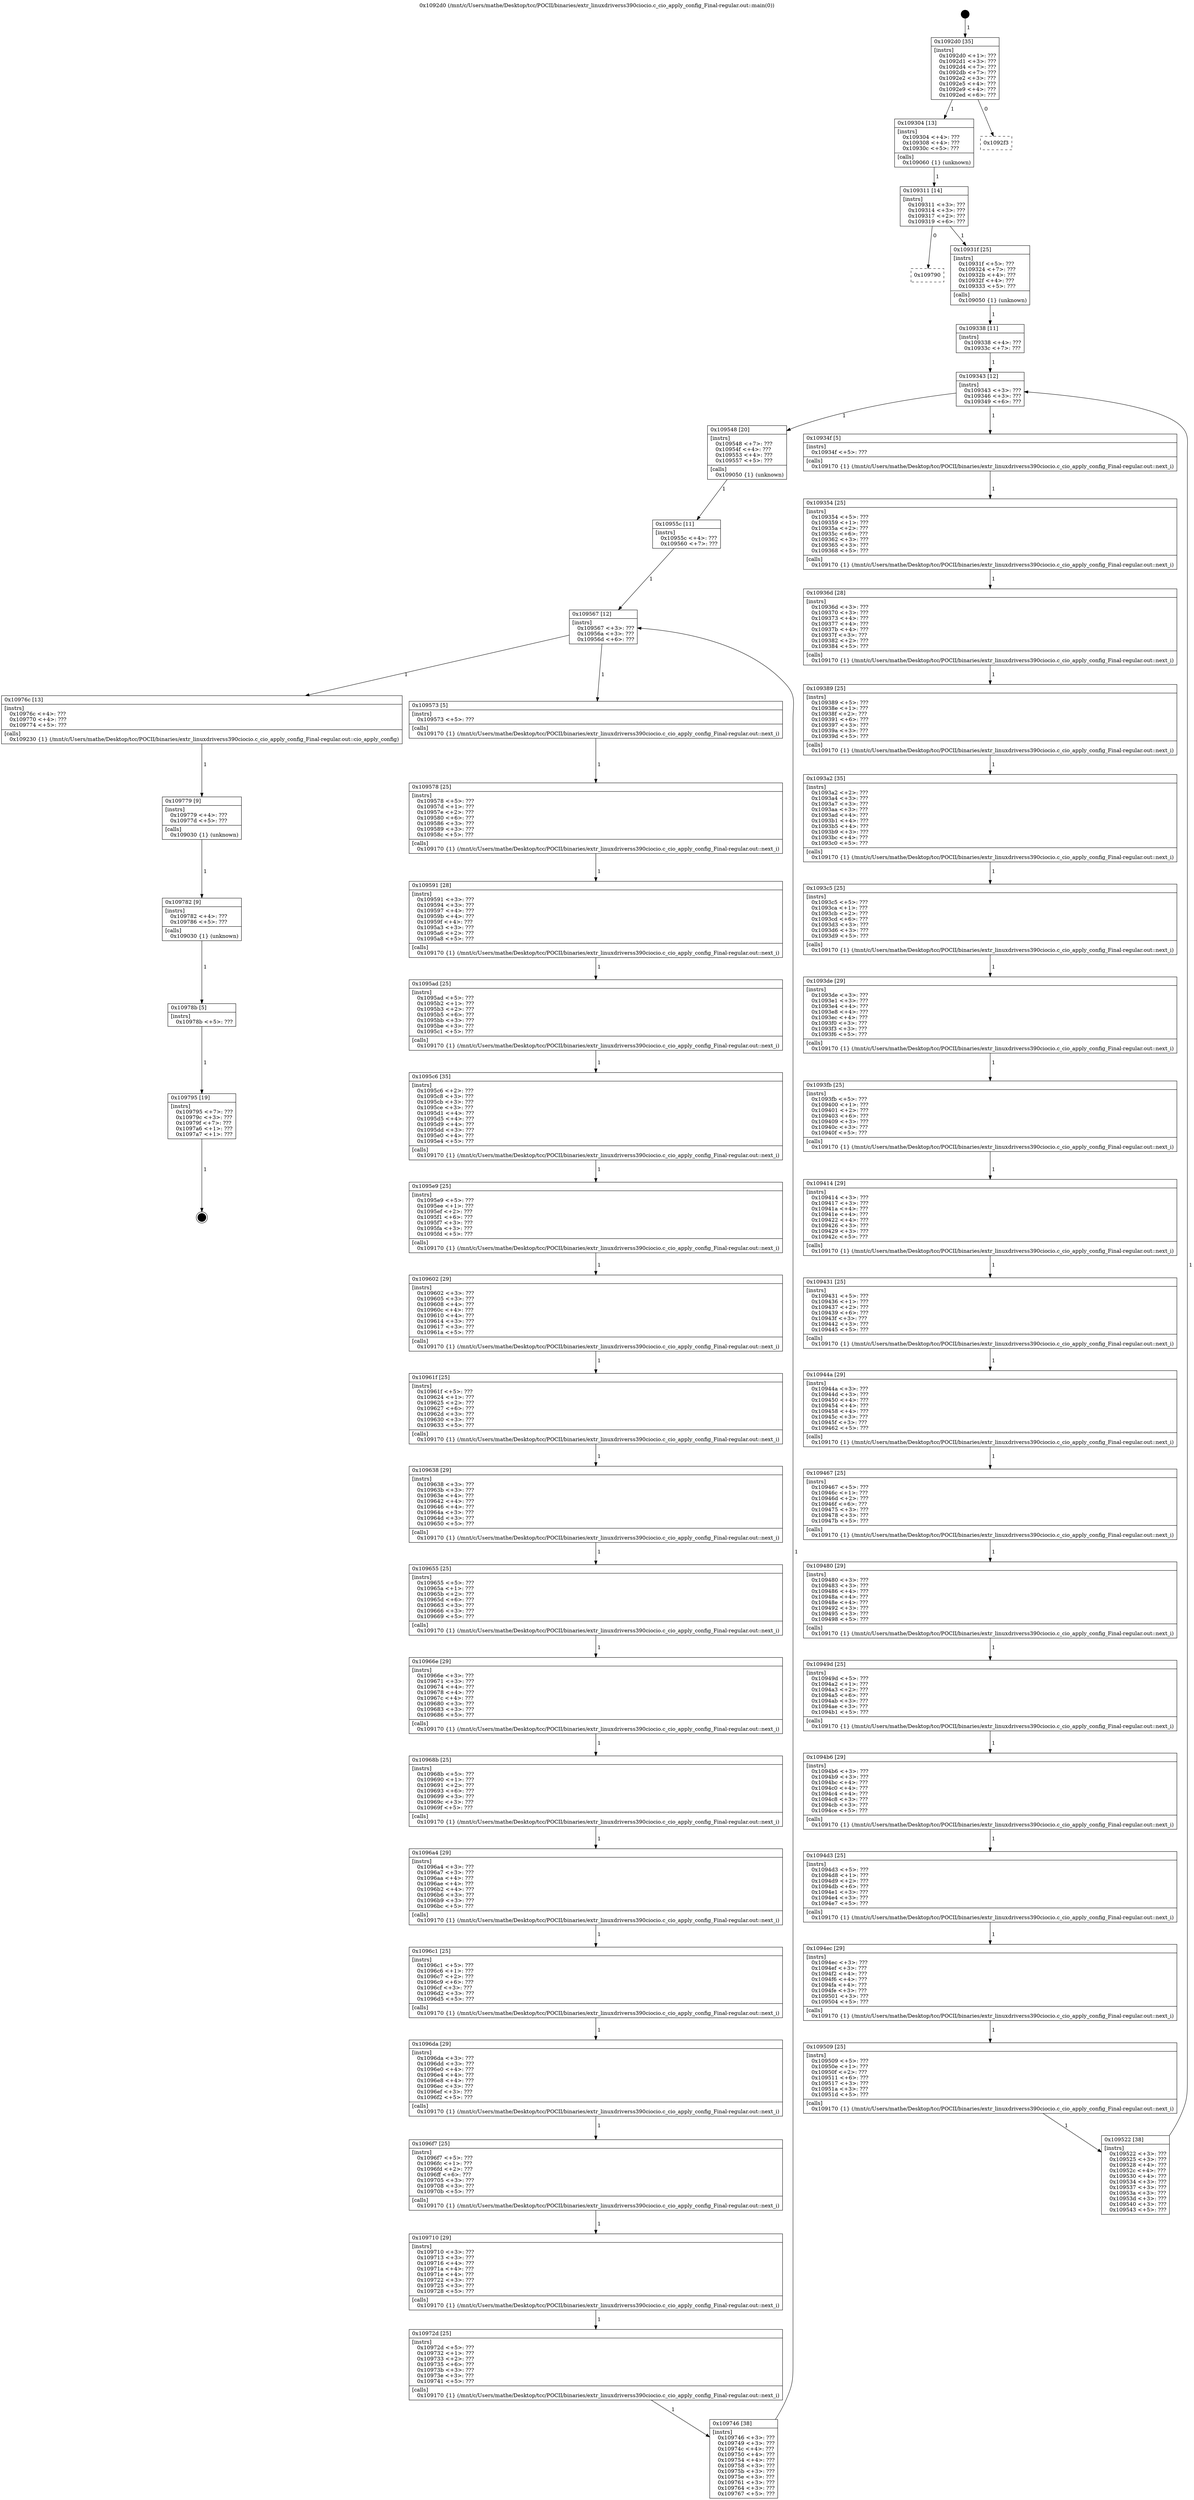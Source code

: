 digraph "0x1092d0" {
  label = "0x1092d0 (/mnt/c/Users/mathe/Desktop/tcc/POCII/binaries/extr_linuxdriverss390ciocio.c_cio_apply_config_Final-regular.out::main(0))"
  labelloc = "t"
  node[shape=record]

  Entry [label="",width=0.3,height=0.3,shape=circle,fillcolor=black,style=filled]
  "0x1092d0" [label="{
     0x1092d0 [35]\l
     | [instrs]\l
     &nbsp;&nbsp;0x1092d0 \<+1\>: ???\l
     &nbsp;&nbsp;0x1092d1 \<+3\>: ???\l
     &nbsp;&nbsp;0x1092d4 \<+7\>: ???\l
     &nbsp;&nbsp;0x1092db \<+7\>: ???\l
     &nbsp;&nbsp;0x1092e2 \<+3\>: ???\l
     &nbsp;&nbsp;0x1092e5 \<+4\>: ???\l
     &nbsp;&nbsp;0x1092e9 \<+4\>: ???\l
     &nbsp;&nbsp;0x1092ed \<+6\>: ???\l
  }"]
  "0x109304" [label="{
     0x109304 [13]\l
     | [instrs]\l
     &nbsp;&nbsp;0x109304 \<+4\>: ???\l
     &nbsp;&nbsp;0x109308 \<+4\>: ???\l
     &nbsp;&nbsp;0x10930c \<+5\>: ???\l
     | [calls]\l
     &nbsp;&nbsp;0x109060 \{1\} (unknown)\l
  }"]
  "0x1092f3" [label="{
     0x1092f3\l
  }", style=dashed]
  "0x109311" [label="{
     0x109311 [14]\l
     | [instrs]\l
     &nbsp;&nbsp;0x109311 \<+3\>: ???\l
     &nbsp;&nbsp;0x109314 \<+3\>: ???\l
     &nbsp;&nbsp;0x109317 \<+2\>: ???\l
     &nbsp;&nbsp;0x109319 \<+6\>: ???\l
  }"]
  "0x109790" [label="{
     0x109790\l
  }", style=dashed]
  "0x10931f" [label="{
     0x10931f [25]\l
     | [instrs]\l
     &nbsp;&nbsp;0x10931f \<+5\>: ???\l
     &nbsp;&nbsp;0x109324 \<+7\>: ???\l
     &nbsp;&nbsp;0x10932b \<+4\>: ???\l
     &nbsp;&nbsp;0x10932f \<+4\>: ???\l
     &nbsp;&nbsp;0x109333 \<+5\>: ???\l
     | [calls]\l
     &nbsp;&nbsp;0x109050 \{1\} (unknown)\l
  }"]
  Exit [label="",width=0.3,height=0.3,shape=circle,fillcolor=black,style=filled,peripheries=2]
  "0x109343" [label="{
     0x109343 [12]\l
     | [instrs]\l
     &nbsp;&nbsp;0x109343 \<+3\>: ???\l
     &nbsp;&nbsp;0x109346 \<+3\>: ???\l
     &nbsp;&nbsp;0x109349 \<+6\>: ???\l
  }"]
  "0x109548" [label="{
     0x109548 [20]\l
     | [instrs]\l
     &nbsp;&nbsp;0x109548 \<+7\>: ???\l
     &nbsp;&nbsp;0x10954f \<+4\>: ???\l
     &nbsp;&nbsp;0x109553 \<+4\>: ???\l
     &nbsp;&nbsp;0x109557 \<+5\>: ???\l
     | [calls]\l
     &nbsp;&nbsp;0x109050 \{1\} (unknown)\l
  }"]
  "0x10934f" [label="{
     0x10934f [5]\l
     | [instrs]\l
     &nbsp;&nbsp;0x10934f \<+5\>: ???\l
     | [calls]\l
     &nbsp;&nbsp;0x109170 \{1\} (/mnt/c/Users/mathe/Desktop/tcc/POCII/binaries/extr_linuxdriverss390ciocio.c_cio_apply_config_Final-regular.out::next_i)\l
  }"]
  "0x109354" [label="{
     0x109354 [25]\l
     | [instrs]\l
     &nbsp;&nbsp;0x109354 \<+5\>: ???\l
     &nbsp;&nbsp;0x109359 \<+1\>: ???\l
     &nbsp;&nbsp;0x10935a \<+2\>: ???\l
     &nbsp;&nbsp;0x10935c \<+6\>: ???\l
     &nbsp;&nbsp;0x109362 \<+3\>: ???\l
     &nbsp;&nbsp;0x109365 \<+3\>: ???\l
     &nbsp;&nbsp;0x109368 \<+5\>: ???\l
     | [calls]\l
     &nbsp;&nbsp;0x109170 \{1\} (/mnt/c/Users/mathe/Desktop/tcc/POCII/binaries/extr_linuxdriverss390ciocio.c_cio_apply_config_Final-regular.out::next_i)\l
  }"]
  "0x10936d" [label="{
     0x10936d [28]\l
     | [instrs]\l
     &nbsp;&nbsp;0x10936d \<+3\>: ???\l
     &nbsp;&nbsp;0x109370 \<+3\>: ???\l
     &nbsp;&nbsp;0x109373 \<+4\>: ???\l
     &nbsp;&nbsp;0x109377 \<+4\>: ???\l
     &nbsp;&nbsp;0x10937b \<+4\>: ???\l
     &nbsp;&nbsp;0x10937f \<+3\>: ???\l
     &nbsp;&nbsp;0x109382 \<+2\>: ???\l
     &nbsp;&nbsp;0x109384 \<+5\>: ???\l
     | [calls]\l
     &nbsp;&nbsp;0x109170 \{1\} (/mnt/c/Users/mathe/Desktop/tcc/POCII/binaries/extr_linuxdriverss390ciocio.c_cio_apply_config_Final-regular.out::next_i)\l
  }"]
  "0x109389" [label="{
     0x109389 [25]\l
     | [instrs]\l
     &nbsp;&nbsp;0x109389 \<+5\>: ???\l
     &nbsp;&nbsp;0x10938e \<+1\>: ???\l
     &nbsp;&nbsp;0x10938f \<+2\>: ???\l
     &nbsp;&nbsp;0x109391 \<+6\>: ???\l
     &nbsp;&nbsp;0x109397 \<+3\>: ???\l
     &nbsp;&nbsp;0x10939a \<+3\>: ???\l
     &nbsp;&nbsp;0x10939d \<+5\>: ???\l
     | [calls]\l
     &nbsp;&nbsp;0x109170 \{1\} (/mnt/c/Users/mathe/Desktop/tcc/POCII/binaries/extr_linuxdriverss390ciocio.c_cio_apply_config_Final-regular.out::next_i)\l
  }"]
  "0x1093a2" [label="{
     0x1093a2 [35]\l
     | [instrs]\l
     &nbsp;&nbsp;0x1093a2 \<+2\>: ???\l
     &nbsp;&nbsp;0x1093a4 \<+3\>: ???\l
     &nbsp;&nbsp;0x1093a7 \<+3\>: ???\l
     &nbsp;&nbsp;0x1093aa \<+3\>: ???\l
     &nbsp;&nbsp;0x1093ad \<+4\>: ???\l
     &nbsp;&nbsp;0x1093b1 \<+4\>: ???\l
     &nbsp;&nbsp;0x1093b5 \<+4\>: ???\l
     &nbsp;&nbsp;0x1093b9 \<+3\>: ???\l
     &nbsp;&nbsp;0x1093bc \<+4\>: ???\l
     &nbsp;&nbsp;0x1093c0 \<+5\>: ???\l
     | [calls]\l
     &nbsp;&nbsp;0x109170 \{1\} (/mnt/c/Users/mathe/Desktop/tcc/POCII/binaries/extr_linuxdriverss390ciocio.c_cio_apply_config_Final-regular.out::next_i)\l
  }"]
  "0x1093c5" [label="{
     0x1093c5 [25]\l
     | [instrs]\l
     &nbsp;&nbsp;0x1093c5 \<+5\>: ???\l
     &nbsp;&nbsp;0x1093ca \<+1\>: ???\l
     &nbsp;&nbsp;0x1093cb \<+2\>: ???\l
     &nbsp;&nbsp;0x1093cd \<+6\>: ???\l
     &nbsp;&nbsp;0x1093d3 \<+3\>: ???\l
     &nbsp;&nbsp;0x1093d6 \<+3\>: ???\l
     &nbsp;&nbsp;0x1093d9 \<+5\>: ???\l
     | [calls]\l
     &nbsp;&nbsp;0x109170 \{1\} (/mnt/c/Users/mathe/Desktop/tcc/POCII/binaries/extr_linuxdriverss390ciocio.c_cio_apply_config_Final-regular.out::next_i)\l
  }"]
  "0x1093de" [label="{
     0x1093de [29]\l
     | [instrs]\l
     &nbsp;&nbsp;0x1093de \<+3\>: ???\l
     &nbsp;&nbsp;0x1093e1 \<+3\>: ???\l
     &nbsp;&nbsp;0x1093e4 \<+4\>: ???\l
     &nbsp;&nbsp;0x1093e8 \<+4\>: ???\l
     &nbsp;&nbsp;0x1093ec \<+4\>: ???\l
     &nbsp;&nbsp;0x1093f0 \<+3\>: ???\l
     &nbsp;&nbsp;0x1093f3 \<+3\>: ???\l
     &nbsp;&nbsp;0x1093f6 \<+5\>: ???\l
     | [calls]\l
     &nbsp;&nbsp;0x109170 \{1\} (/mnt/c/Users/mathe/Desktop/tcc/POCII/binaries/extr_linuxdriverss390ciocio.c_cio_apply_config_Final-regular.out::next_i)\l
  }"]
  "0x1093fb" [label="{
     0x1093fb [25]\l
     | [instrs]\l
     &nbsp;&nbsp;0x1093fb \<+5\>: ???\l
     &nbsp;&nbsp;0x109400 \<+1\>: ???\l
     &nbsp;&nbsp;0x109401 \<+2\>: ???\l
     &nbsp;&nbsp;0x109403 \<+6\>: ???\l
     &nbsp;&nbsp;0x109409 \<+3\>: ???\l
     &nbsp;&nbsp;0x10940c \<+3\>: ???\l
     &nbsp;&nbsp;0x10940f \<+5\>: ???\l
     | [calls]\l
     &nbsp;&nbsp;0x109170 \{1\} (/mnt/c/Users/mathe/Desktop/tcc/POCII/binaries/extr_linuxdriverss390ciocio.c_cio_apply_config_Final-regular.out::next_i)\l
  }"]
  "0x109414" [label="{
     0x109414 [29]\l
     | [instrs]\l
     &nbsp;&nbsp;0x109414 \<+3\>: ???\l
     &nbsp;&nbsp;0x109417 \<+3\>: ???\l
     &nbsp;&nbsp;0x10941a \<+4\>: ???\l
     &nbsp;&nbsp;0x10941e \<+4\>: ???\l
     &nbsp;&nbsp;0x109422 \<+4\>: ???\l
     &nbsp;&nbsp;0x109426 \<+3\>: ???\l
     &nbsp;&nbsp;0x109429 \<+3\>: ???\l
     &nbsp;&nbsp;0x10942c \<+5\>: ???\l
     | [calls]\l
     &nbsp;&nbsp;0x109170 \{1\} (/mnt/c/Users/mathe/Desktop/tcc/POCII/binaries/extr_linuxdriverss390ciocio.c_cio_apply_config_Final-regular.out::next_i)\l
  }"]
  "0x109431" [label="{
     0x109431 [25]\l
     | [instrs]\l
     &nbsp;&nbsp;0x109431 \<+5\>: ???\l
     &nbsp;&nbsp;0x109436 \<+1\>: ???\l
     &nbsp;&nbsp;0x109437 \<+2\>: ???\l
     &nbsp;&nbsp;0x109439 \<+6\>: ???\l
     &nbsp;&nbsp;0x10943f \<+3\>: ???\l
     &nbsp;&nbsp;0x109442 \<+3\>: ???\l
     &nbsp;&nbsp;0x109445 \<+5\>: ???\l
     | [calls]\l
     &nbsp;&nbsp;0x109170 \{1\} (/mnt/c/Users/mathe/Desktop/tcc/POCII/binaries/extr_linuxdriverss390ciocio.c_cio_apply_config_Final-regular.out::next_i)\l
  }"]
  "0x10944a" [label="{
     0x10944a [29]\l
     | [instrs]\l
     &nbsp;&nbsp;0x10944a \<+3\>: ???\l
     &nbsp;&nbsp;0x10944d \<+3\>: ???\l
     &nbsp;&nbsp;0x109450 \<+4\>: ???\l
     &nbsp;&nbsp;0x109454 \<+4\>: ???\l
     &nbsp;&nbsp;0x109458 \<+4\>: ???\l
     &nbsp;&nbsp;0x10945c \<+3\>: ???\l
     &nbsp;&nbsp;0x10945f \<+3\>: ???\l
     &nbsp;&nbsp;0x109462 \<+5\>: ???\l
     | [calls]\l
     &nbsp;&nbsp;0x109170 \{1\} (/mnt/c/Users/mathe/Desktop/tcc/POCII/binaries/extr_linuxdriverss390ciocio.c_cio_apply_config_Final-regular.out::next_i)\l
  }"]
  "0x109467" [label="{
     0x109467 [25]\l
     | [instrs]\l
     &nbsp;&nbsp;0x109467 \<+5\>: ???\l
     &nbsp;&nbsp;0x10946c \<+1\>: ???\l
     &nbsp;&nbsp;0x10946d \<+2\>: ???\l
     &nbsp;&nbsp;0x10946f \<+6\>: ???\l
     &nbsp;&nbsp;0x109475 \<+3\>: ???\l
     &nbsp;&nbsp;0x109478 \<+3\>: ???\l
     &nbsp;&nbsp;0x10947b \<+5\>: ???\l
     | [calls]\l
     &nbsp;&nbsp;0x109170 \{1\} (/mnt/c/Users/mathe/Desktop/tcc/POCII/binaries/extr_linuxdriverss390ciocio.c_cio_apply_config_Final-regular.out::next_i)\l
  }"]
  "0x109480" [label="{
     0x109480 [29]\l
     | [instrs]\l
     &nbsp;&nbsp;0x109480 \<+3\>: ???\l
     &nbsp;&nbsp;0x109483 \<+3\>: ???\l
     &nbsp;&nbsp;0x109486 \<+4\>: ???\l
     &nbsp;&nbsp;0x10948a \<+4\>: ???\l
     &nbsp;&nbsp;0x10948e \<+4\>: ???\l
     &nbsp;&nbsp;0x109492 \<+3\>: ???\l
     &nbsp;&nbsp;0x109495 \<+3\>: ???\l
     &nbsp;&nbsp;0x109498 \<+5\>: ???\l
     | [calls]\l
     &nbsp;&nbsp;0x109170 \{1\} (/mnt/c/Users/mathe/Desktop/tcc/POCII/binaries/extr_linuxdriverss390ciocio.c_cio_apply_config_Final-regular.out::next_i)\l
  }"]
  "0x10949d" [label="{
     0x10949d [25]\l
     | [instrs]\l
     &nbsp;&nbsp;0x10949d \<+5\>: ???\l
     &nbsp;&nbsp;0x1094a2 \<+1\>: ???\l
     &nbsp;&nbsp;0x1094a3 \<+2\>: ???\l
     &nbsp;&nbsp;0x1094a5 \<+6\>: ???\l
     &nbsp;&nbsp;0x1094ab \<+3\>: ???\l
     &nbsp;&nbsp;0x1094ae \<+3\>: ???\l
     &nbsp;&nbsp;0x1094b1 \<+5\>: ???\l
     | [calls]\l
     &nbsp;&nbsp;0x109170 \{1\} (/mnt/c/Users/mathe/Desktop/tcc/POCII/binaries/extr_linuxdriverss390ciocio.c_cio_apply_config_Final-regular.out::next_i)\l
  }"]
  "0x1094b6" [label="{
     0x1094b6 [29]\l
     | [instrs]\l
     &nbsp;&nbsp;0x1094b6 \<+3\>: ???\l
     &nbsp;&nbsp;0x1094b9 \<+3\>: ???\l
     &nbsp;&nbsp;0x1094bc \<+4\>: ???\l
     &nbsp;&nbsp;0x1094c0 \<+4\>: ???\l
     &nbsp;&nbsp;0x1094c4 \<+4\>: ???\l
     &nbsp;&nbsp;0x1094c8 \<+3\>: ???\l
     &nbsp;&nbsp;0x1094cb \<+3\>: ???\l
     &nbsp;&nbsp;0x1094ce \<+5\>: ???\l
     | [calls]\l
     &nbsp;&nbsp;0x109170 \{1\} (/mnt/c/Users/mathe/Desktop/tcc/POCII/binaries/extr_linuxdriverss390ciocio.c_cio_apply_config_Final-regular.out::next_i)\l
  }"]
  "0x1094d3" [label="{
     0x1094d3 [25]\l
     | [instrs]\l
     &nbsp;&nbsp;0x1094d3 \<+5\>: ???\l
     &nbsp;&nbsp;0x1094d8 \<+1\>: ???\l
     &nbsp;&nbsp;0x1094d9 \<+2\>: ???\l
     &nbsp;&nbsp;0x1094db \<+6\>: ???\l
     &nbsp;&nbsp;0x1094e1 \<+3\>: ???\l
     &nbsp;&nbsp;0x1094e4 \<+3\>: ???\l
     &nbsp;&nbsp;0x1094e7 \<+5\>: ???\l
     | [calls]\l
     &nbsp;&nbsp;0x109170 \{1\} (/mnt/c/Users/mathe/Desktop/tcc/POCII/binaries/extr_linuxdriverss390ciocio.c_cio_apply_config_Final-regular.out::next_i)\l
  }"]
  "0x1094ec" [label="{
     0x1094ec [29]\l
     | [instrs]\l
     &nbsp;&nbsp;0x1094ec \<+3\>: ???\l
     &nbsp;&nbsp;0x1094ef \<+3\>: ???\l
     &nbsp;&nbsp;0x1094f2 \<+4\>: ???\l
     &nbsp;&nbsp;0x1094f6 \<+4\>: ???\l
     &nbsp;&nbsp;0x1094fa \<+4\>: ???\l
     &nbsp;&nbsp;0x1094fe \<+3\>: ???\l
     &nbsp;&nbsp;0x109501 \<+3\>: ???\l
     &nbsp;&nbsp;0x109504 \<+5\>: ???\l
     | [calls]\l
     &nbsp;&nbsp;0x109170 \{1\} (/mnt/c/Users/mathe/Desktop/tcc/POCII/binaries/extr_linuxdriverss390ciocio.c_cio_apply_config_Final-regular.out::next_i)\l
  }"]
  "0x109509" [label="{
     0x109509 [25]\l
     | [instrs]\l
     &nbsp;&nbsp;0x109509 \<+5\>: ???\l
     &nbsp;&nbsp;0x10950e \<+1\>: ???\l
     &nbsp;&nbsp;0x10950f \<+2\>: ???\l
     &nbsp;&nbsp;0x109511 \<+6\>: ???\l
     &nbsp;&nbsp;0x109517 \<+3\>: ???\l
     &nbsp;&nbsp;0x10951a \<+3\>: ???\l
     &nbsp;&nbsp;0x10951d \<+5\>: ???\l
     | [calls]\l
     &nbsp;&nbsp;0x109170 \{1\} (/mnt/c/Users/mathe/Desktop/tcc/POCII/binaries/extr_linuxdriverss390ciocio.c_cio_apply_config_Final-regular.out::next_i)\l
  }"]
  "0x109522" [label="{
     0x109522 [38]\l
     | [instrs]\l
     &nbsp;&nbsp;0x109522 \<+3\>: ???\l
     &nbsp;&nbsp;0x109525 \<+3\>: ???\l
     &nbsp;&nbsp;0x109528 \<+4\>: ???\l
     &nbsp;&nbsp;0x10952c \<+4\>: ???\l
     &nbsp;&nbsp;0x109530 \<+4\>: ???\l
     &nbsp;&nbsp;0x109534 \<+3\>: ???\l
     &nbsp;&nbsp;0x109537 \<+3\>: ???\l
     &nbsp;&nbsp;0x10953a \<+3\>: ???\l
     &nbsp;&nbsp;0x10953d \<+3\>: ???\l
     &nbsp;&nbsp;0x109540 \<+3\>: ???\l
     &nbsp;&nbsp;0x109543 \<+5\>: ???\l
  }"]
  "0x109338" [label="{
     0x109338 [11]\l
     | [instrs]\l
     &nbsp;&nbsp;0x109338 \<+4\>: ???\l
     &nbsp;&nbsp;0x10933c \<+7\>: ???\l
  }"]
  "0x109567" [label="{
     0x109567 [12]\l
     | [instrs]\l
     &nbsp;&nbsp;0x109567 \<+3\>: ???\l
     &nbsp;&nbsp;0x10956a \<+3\>: ???\l
     &nbsp;&nbsp;0x10956d \<+6\>: ???\l
  }"]
  "0x10976c" [label="{
     0x10976c [13]\l
     | [instrs]\l
     &nbsp;&nbsp;0x10976c \<+4\>: ???\l
     &nbsp;&nbsp;0x109770 \<+4\>: ???\l
     &nbsp;&nbsp;0x109774 \<+5\>: ???\l
     | [calls]\l
     &nbsp;&nbsp;0x109230 \{1\} (/mnt/c/Users/mathe/Desktop/tcc/POCII/binaries/extr_linuxdriverss390ciocio.c_cio_apply_config_Final-regular.out::cio_apply_config)\l
  }"]
  "0x109573" [label="{
     0x109573 [5]\l
     | [instrs]\l
     &nbsp;&nbsp;0x109573 \<+5\>: ???\l
     | [calls]\l
     &nbsp;&nbsp;0x109170 \{1\} (/mnt/c/Users/mathe/Desktop/tcc/POCII/binaries/extr_linuxdriverss390ciocio.c_cio_apply_config_Final-regular.out::next_i)\l
  }"]
  "0x109578" [label="{
     0x109578 [25]\l
     | [instrs]\l
     &nbsp;&nbsp;0x109578 \<+5\>: ???\l
     &nbsp;&nbsp;0x10957d \<+1\>: ???\l
     &nbsp;&nbsp;0x10957e \<+2\>: ???\l
     &nbsp;&nbsp;0x109580 \<+6\>: ???\l
     &nbsp;&nbsp;0x109586 \<+3\>: ???\l
     &nbsp;&nbsp;0x109589 \<+3\>: ???\l
     &nbsp;&nbsp;0x10958c \<+5\>: ???\l
     | [calls]\l
     &nbsp;&nbsp;0x109170 \{1\} (/mnt/c/Users/mathe/Desktop/tcc/POCII/binaries/extr_linuxdriverss390ciocio.c_cio_apply_config_Final-regular.out::next_i)\l
  }"]
  "0x109591" [label="{
     0x109591 [28]\l
     | [instrs]\l
     &nbsp;&nbsp;0x109591 \<+3\>: ???\l
     &nbsp;&nbsp;0x109594 \<+3\>: ???\l
     &nbsp;&nbsp;0x109597 \<+4\>: ???\l
     &nbsp;&nbsp;0x10959b \<+4\>: ???\l
     &nbsp;&nbsp;0x10959f \<+4\>: ???\l
     &nbsp;&nbsp;0x1095a3 \<+3\>: ???\l
     &nbsp;&nbsp;0x1095a6 \<+2\>: ???\l
     &nbsp;&nbsp;0x1095a8 \<+5\>: ???\l
     | [calls]\l
     &nbsp;&nbsp;0x109170 \{1\} (/mnt/c/Users/mathe/Desktop/tcc/POCII/binaries/extr_linuxdriverss390ciocio.c_cio_apply_config_Final-regular.out::next_i)\l
  }"]
  "0x1095ad" [label="{
     0x1095ad [25]\l
     | [instrs]\l
     &nbsp;&nbsp;0x1095ad \<+5\>: ???\l
     &nbsp;&nbsp;0x1095b2 \<+1\>: ???\l
     &nbsp;&nbsp;0x1095b3 \<+2\>: ???\l
     &nbsp;&nbsp;0x1095b5 \<+6\>: ???\l
     &nbsp;&nbsp;0x1095bb \<+3\>: ???\l
     &nbsp;&nbsp;0x1095be \<+3\>: ???\l
     &nbsp;&nbsp;0x1095c1 \<+5\>: ???\l
     | [calls]\l
     &nbsp;&nbsp;0x109170 \{1\} (/mnt/c/Users/mathe/Desktop/tcc/POCII/binaries/extr_linuxdriverss390ciocio.c_cio_apply_config_Final-regular.out::next_i)\l
  }"]
  "0x1095c6" [label="{
     0x1095c6 [35]\l
     | [instrs]\l
     &nbsp;&nbsp;0x1095c6 \<+2\>: ???\l
     &nbsp;&nbsp;0x1095c8 \<+3\>: ???\l
     &nbsp;&nbsp;0x1095cb \<+3\>: ???\l
     &nbsp;&nbsp;0x1095ce \<+3\>: ???\l
     &nbsp;&nbsp;0x1095d1 \<+4\>: ???\l
     &nbsp;&nbsp;0x1095d5 \<+4\>: ???\l
     &nbsp;&nbsp;0x1095d9 \<+4\>: ???\l
     &nbsp;&nbsp;0x1095dd \<+3\>: ???\l
     &nbsp;&nbsp;0x1095e0 \<+4\>: ???\l
     &nbsp;&nbsp;0x1095e4 \<+5\>: ???\l
     | [calls]\l
     &nbsp;&nbsp;0x109170 \{1\} (/mnt/c/Users/mathe/Desktop/tcc/POCII/binaries/extr_linuxdriverss390ciocio.c_cio_apply_config_Final-regular.out::next_i)\l
  }"]
  "0x1095e9" [label="{
     0x1095e9 [25]\l
     | [instrs]\l
     &nbsp;&nbsp;0x1095e9 \<+5\>: ???\l
     &nbsp;&nbsp;0x1095ee \<+1\>: ???\l
     &nbsp;&nbsp;0x1095ef \<+2\>: ???\l
     &nbsp;&nbsp;0x1095f1 \<+6\>: ???\l
     &nbsp;&nbsp;0x1095f7 \<+3\>: ???\l
     &nbsp;&nbsp;0x1095fa \<+3\>: ???\l
     &nbsp;&nbsp;0x1095fd \<+5\>: ???\l
     | [calls]\l
     &nbsp;&nbsp;0x109170 \{1\} (/mnt/c/Users/mathe/Desktop/tcc/POCII/binaries/extr_linuxdriverss390ciocio.c_cio_apply_config_Final-regular.out::next_i)\l
  }"]
  "0x109602" [label="{
     0x109602 [29]\l
     | [instrs]\l
     &nbsp;&nbsp;0x109602 \<+3\>: ???\l
     &nbsp;&nbsp;0x109605 \<+3\>: ???\l
     &nbsp;&nbsp;0x109608 \<+4\>: ???\l
     &nbsp;&nbsp;0x10960c \<+4\>: ???\l
     &nbsp;&nbsp;0x109610 \<+4\>: ???\l
     &nbsp;&nbsp;0x109614 \<+3\>: ???\l
     &nbsp;&nbsp;0x109617 \<+3\>: ???\l
     &nbsp;&nbsp;0x10961a \<+5\>: ???\l
     | [calls]\l
     &nbsp;&nbsp;0x109170 \{1\} (/mnt/c/Users/mathe/Desktop/tcc/POCII/binaries/extr_linuxdriverss390ciocio.c_cio_apply_config_Final-regular.out::next_i)\l
  }"]
  "0x10961f" [label="{
     0x10961f [25]\l
     | [instrs]\l
     &nbsp;&nbsp;0x10961f \<+5\>: ???\l
     &nbsp;&nbsp;0x109624 \<+1\>: ???\l
     &nbsp;&nbsp;0x109625 \<+2\>: ???\l
     &nbsp;&nbsp;0x109627 \<+6\>: ???\l
     &nbsp;&nbsp;0x10962d \<+3\>: ???\l
     &nbsp;&nbsp;0x109630 \<+3\>: ???\l
     &nbsp;&nbsp;0x109633 \<+5\>: ???\l
     | [calls]\l
     &nbsp;&nbsp;0x109170 \{1\} (/mnt/c/Users/mathe/Desktop/tcc/POCII/binaries/extr_linuxdriverss390ciocio.c_cio_apply_config_Final-regular.out::next_i)\l
  }"]
  "0x109638" [label="{
     0x109638 [29]\l
     | [instrs]\l
     &nbsp;&nbsp;0x109638 \<+3\>: ???\l
     &nbsp;&nbsp;0x10963b \<+3\>: ???\l
     &nbsp;&nbsp;0x10963e \<+4\>: ???\l
     &nbsp;&nbsp;0x109642 \<+4\>: ???\l
     &nbsp;&nbsp;0x109646 \<+4\>: ???\l
     &nbsp;&nbsp;0x10964a \<+3\>: ???\l
     &nbsp;&nbsp;0x10964d \<+3\>: ???\l
     &nbsp;&nbsp;0x109650 \<+5\>: ???\l
     | [calls]\l
     &nbsp;&nbsp;0x109170 \{1\} (/mnt/c/Users/mathe/Desktop/tcc/POCII/binaries/extr_linuxdriverss390ciocio.c_cio_apply_config_Final-regular.out::next_i)\l
  }"]
  "0x109655" [label="{
     0x109655 [25]\l
     | [instrs]\l
     &nbsp;&nbsp;0x109655 \<+5\>: ???\l
     &nbsp;&nbsp;0x10965a \<+1\>: ???\l
     &nbsp;&nbsp;0x10965b \<+2\>: ???\l
     &nbsp;&nbsp;0x10965d \<+6\>: ???\l
     &nbsp;&nbsp;0x109663 \<+3\>: ???\l
     &nbsp;&nbsp;0x109666 \<+3\>: ???\l
     &nbsp;&nbsp;0x109669 \<+5\>: ???\l
     | [calls]\l
     &nbsp;&nbsp;0x109170 \{1\} (/mnt/c/Users/mathe/Desktop/tcc/POCII/binaries/extr_linuxdriverss390ciocio.c_cio_apply_config_Final-regular.out::next_i)\l
  }"]
  "0x10966e" [label="{
     0x10966e [29]\l
     | [instrs]\l
     &nbsp;&nbsp;0x10966e \<+3\>: ???\l
     &nbsp;&nbsp;0x109671 \<+3\>: ???\l
     &nbsp;&nbsp;0x109674 \<+4\>: ???\l
     &nbsp;&nbsp;0x109678 \<+4\>: ???\l
     &nbsp;&nbsp;0x10967c \<+4\>: ???\l
     &nbsp;&nbsp;0x109680 \<+3\>: ???\l
     &nbsp;&nbsp;0x109683 \<+3\>: ???\l
     &nbsp;&nbsp;0x109686 \<+5\>: ???\l
     | [calls]\l
     &nbsp;&nbsp;0x109170 \{1\} (/mnt/c/Users/mathe/Desktop/tcc/POCII/binaries/extr_linuxdriverss390ciocio.c_cio_apply_config_Final-regular.out::next_i)\l
  }"]
  "0x10968b" [label="{
     0x10968b [25]\l
     | [instrs]\l
     &nbsp;&nbsp;0x10968b \<+5\>: ???\l
     &nbsp;&nbsp;0x109690 \<+1\>: ???\l
     &nbsp;&nbsp;0x109691 \<+2\>: ???\l
     &nbsp;&nbsp;0x109693 \<+6\>: ???\l
     &nbsp;&nbsp;0x109699 \<+3\>: ???\l
     &nbsp;&nbsp;0x10969c \<+3\>: ???\l
     &nbsp;&nbsp;0x10969f \<+5\>: ???\l
     | [calls]\l
     &nbsp;&nbsp;0x109170 \{1\} (/mnt/c/Users/mathe/Desktop/tcc/POCII/binaries/extr_linuxdriverss390ciocio.c_cio_apply_config_Final-regular.out::next_i)\l
  }"]
  "0x1096a4" [label="{
     0x1096a4 [29]\l
     | [instrs]\l
     &nbsp;&nbsp;0x1096a4 \<+3\>: ???\l
     &nbsp;&nbsp;0x1096a7 \<+3\>: ???\l
     &nbsp;&nbsp;0x1096aa \<+4\>: ???\l
     &nbsp;&nbsp;0x1096ae \<+4\>: ???\l
     &nbsp;&nbsp;0x1096b2 \<+4\>: ???\l
     &nbsp;&nbsp;0x1096b6 \<+3\>: ???\l
     &nbsp;&nbsp;0x1096b9 \<+3\>: ???\l
     &nbsp;&nbsp;0x1096bc \<+5\>: ???\l
     | [calls]\l
     &nbsp;&nbsp;0x109170 \{1\} (/mnt/c/Users/mathe/Desktop/tcc/POCII/binaries/extr_linuxdriverss390ciocio.c_cio_apply_config_Final-regular.out::next_i)\l
  }"]
  "0x1096c1" [label="{
     0x1096c1 [25]\l
     | [instrs]\l
     &nbsp;&nbsp;0x1096c1 \<+5\>: ???\l
     &nbsp;&nbsp;0x1096c6 \<+1\>: ???\l
     &nbsp;&nbsp;0x1096c7 \<+2\>: ???\l
     &nbsp;&nbsp;0x1096c9 \<+6\>: ???\l
     &nbsp;&nbsp;0x1096cf \<+3\>: ???\l
     &nbsp;&nbsp;0x1096d2 \<+3\>: ???\l
     &nbsp;&nbsp;0x1096d5 \<+5\>: ???\l
     | [calls]\l
     &nbsp;&nbsp;0x109170 \{1\} (/mnt/c/Users/mathe/Desktop/tcc/POCII/binaries/extr_linuxdriverss390ciocio.c_cio_apply_config_Final-regular.out::next_i)\l
  }"]
  "0x1096da" [label="{
     0x1096da [29]\l
     | [instrs]\l
     &nbsp;&nbsp;0x1096da \<+3\>: ???\l
     &nbsp;&nbsp;0x1096dd \<+3\>: ???\l
     &nbsp;&nbsp;0x1096e0 \<+4\>: ???\l
     &nbsp;&nbsp;0x1096e4 \<+4\>: ???\l
     &nbsp;&nbsp;0x1096e8 \<+4\>: ???\l
     &nbsp;&nbsp;0x1096ec \<+3\>: ???\l
     &nbsp;&nbsp;0x1096ef \<+3\>: ???\l
     &nbsp;&nbsp;0x1096f2 \<+5\>: ???\l
     | [calls]\l
     &nbsp;&nbsp;0x109170 \{1\} (/mnt/c/Users/mathe/Desktop/tcc/POCII/binaries/extr_linuxdriverss390ciocio.c_cio_apply_config_Final-regular.out::next_i)\l
  }"]
  "0x1096f7" [label="{
     0x1096f7 [25]\l
     | [instrs]\l
     &nbsp;&nbsp;0x1096f7 \<+5\>: ???\l
     &nbsp;&nbsp;0x1096fc \<+1\>: ???\l
     &nbsp;&nbsp;0x1096fd \<+2\>: ???\l
     &nbsp;&nbsp;0x1096ff \<+6\>: ???\l
     &nbsp;&nbsp;0x109705 \<+3\>: ???\l
     &nbsp;&nbsp;0x109708 \<+3\>: ???\l
     &nbsp;&nbsp;0x10970b \<+5\>: ???\l
     | [calls]\l
     &nbsp;&nbsp;0x109170 \{1\} (/mnt/c/Users/mathe/Desktop/tcc/POCII/binaries/extr_linuxdriverss390ciocio.c_cio_apply_config_Final-regular.out::next_i)\l
  }"]
  "0x109710" [label="{
     0x109710 [29]\l
     | [instrs]\l
     &nbsp;&nbsp;0x109710 \<+3\>: ???\l
     &nbsp;&nbsp;0x109713 \<+3\>: ???\l
     &nbsp;&nbsp;0x109716 \<+4\>: ???\l
     &nbsp;&nbsp;0x10971a \<+4\>: ???\l
     &nbsp;&nbsp;0x10971e \<+4\>: ???\l
     &nbsp;&nbsp;0x109722 \<+3\>: ???\l
     &nbsp;&nbsp;0x109725 \<+3\>: ???\l
     &nbsp;&nbsp;0x109728 \<+5\>: ???\l
     | [calls]\l
     &nbsp;&nbsp;0x109170 \{1\} (/mnt/c/Users/mathe/Desktop/tcc/POCII/binaries/extr_linuxdriverss390ciocio.c_cio_apply_config_Final-regular.out::next_i)\l
  }"]
  "0x10972d" [label="{
     0x10972d [25]\l
     | [instrs]\l
     &nbsp;&nbsp;0x10972d \<+5\>: ???\l
     &nbsp;&nbsp;0x109732 \<+1\>: ???\l
     &nbsp;&nbsp;0x109733 \<+2\>: ???\l
     &nbsp;&nbsp;0x109735 \<+6\>: ???\l
     &nbsp;&nbsp;0x10973b \<+3\>: ???\l
     &nbsp;&nbsp;0x10973e \<+3\>: ???\l
     &nbsp;&nbsp;0x109741 \<+5\>: ???\l
     | [calls]\l
     &nbsp;&nbsp;0x109170 \{1\} (/mnt/c/Users/mathe/Desktop/tcc/POCII/binaries/extr_linuxdriverss390ciocio.c_cio_apply_config_Final-regular.out::next_i)\l
  }"]
  "0x109746" [label="{
     0x109746 [38]\l
     | [instrs]\l
     &nbsp;&nbsp;0x109746 \<+3\>: ???\l
     &nbsp;&nbsp;0x109749 \<+3\>: ???\l
     &nbsp;&nbsp;0x10974c \<+4\>: ???\l
     &nbsp;&nbsp;0x109750 \<+4\>: ???\l
     &nbsp;&nbsp;0x109754 \<+4\>: ???\l
     &nbsp;&nbsp;0x109758 \<+3\>: ???\l
     &nbsp;&nbsp;0x10975b \<+3\>: ???\l
     &nbsp;&nbsp;0x10975e \<+3\>: ???\l
     &nbsp;&nbsp;0x109761 \<+3\>: ???\l
     &nbsp;&nbsp;0x109764 \<+3\>: ???\l
     &nbsp;&nbsp;0x109767 \<+5\>: ???\l
  }"]
  "0x10955c" [label="{
     0x10955c [11]\l
     | [instrs]\l
     &nbsp;&nbsp;0x10955c \<+4\>: ???\l
     &nbsp;&nbsp;0x109560 \<+7\>: ???\l
  }"]
  "0x109779" [label="{
     0x109779 [9]\l
     | [instrs]\l
     &nbsp;&nbsp;0x109779 \<+4\>: ???\l
     &nbsp;&nbsp;0x10977d \<+5\>: ???\l
     | [calls]\l
     &nbsp;&nbsp;0x109030 \{1\} (unknown)\l
  }"]
  "0x109782" [label="{
     0x109782 [9]\l
     | [instrs]\l
     &nbsp;&nbsp;0x109782 \<+4\>: ???\l
     &nbsp;&nbsp;0x109786 \<+5\>: ???\l
     | [calls]\l
     &nbsp;&nbsp;0x109030 \{1\} (unknown)\l
  }"]
  "0x10978b" [label="{
     0x10978b [5]\l
     | [instrs]\l
     &nbsp;&nbsp;0x10978b \<+5\>: ???\l
  }"]
  "0x109795" [label="{
     0x109795 [19]\l
     | [instrs]\l
     &nbsp;&nbsp;0x109795 \<+7\>: ???\l
     &nbsp;&nbsp;0x10979c \<+3\>: ???\l
     &nbsp;&nbsp;0x10979f \<+7\>: ???\l
     &nbsp;&nbsp;0x1097a6 \<+1\>: ???\l
     &nbsp;&nbsp;0x1097a7 \<+1\>: ???\l
  }"]
  Entry -> "0x1092d0" [label=" 1"]
  "0x1092d0" -> "0x109304" [label=" 1"]
  "0x1092d0" -> "0x1092f3" [label=" 0"]
  "0x109304" -> "0x109311" [label=" 1"]
  "0x109311" -> "0x109790" [label=" 0"]
  "0x109311" -> "0x10931f" [label=" 1"]
  "0x109795" -> Exit [label=" 1"]
  "0x10931f" -> "0x109338" [label=" 1"]
  "0x109343" -> "0x109548" [label=" 1"]
  "0x109343" -> "0x10934f" [label=" 1"]
  "0x10934f" -> "0x109354" [label=" 1"]
  "0x109354" -> "0x10936d" [label=" 1"]
  "0x10936d" -> "0x109389" [label=" 1"]
  "0x109389" -> "0x1093a2" [label=" 1"]
  "0x1093a2" -> "0x1093c5" [label=" 1"]
  "0x1093c5" -> "0x1093de" [label=" 1"]
  "0x1093de" -> "0x1093fb" [label=" 1"]
  "0x1093fb" -> "0x109414" [label=" 1"]
  "0x109414" -> "0x109431" [label=" 1"]
  "0x109431" -> "0x10944a" [label=" 1"]
  "0x10944a" -> "0x109467" [label=" 1"]
  "0x109467" -> "0x109480" [label=" 1"]
  "0x109480" -> "0x10949d" [label=" 1"]
  "0x10949d" -> "0x1094b6" [label=" 1"]
  "0x1094b6" -> "0x1094d3" [label=" 1"]
  "0x1094d3" -> "0x1094ec" [label=" 1"]
  "0x1094ec" -> "0x109509" [label=" 1"]
  "0x109509" -> "0x109522" [label=" 1"]
  "0x109338" -> "0x109343" [label=" 1"]
  "0x109522" -> "0x109343" [label=" 1"]
  "0x109548" -> "0x10955c" [label=" 1"]
  "0x109567" -> "0x10976c" [label=" 1"]
  "0x109567" -> "0x109573" [label=" 1"]
  "0x109573" -> "0x109578" [label=" 1"]
  "0x109578" -> "0x109591" [label=" 1"]
  "0x109591" -> "0x1095ad" [label=" 1"]
  "0x1095ad" -> "0x1095c6" [label=" 1"]
  "0x1095c6" -> "0x1095e9" [label=" 1"]
  "0x1095e9" -> "0x109602" [label=" 1"]
  "0x109602" -> "0x10961f" [label=" 1"]
  "0x10961f" -> "0x109638" [label=" 1"]
  "0x109638" -> "0x109655" [label=" 1"]
  "0x109655" -> "0x10966e" [label=" 1"]
  "0x10966e" -> "0x10968b" [label=" 1"]
  "0x10968b" -> "0x1096a4" [label=" 1"]
  "0x1096a4" -> "0x1096c1" [label=" 1"]
  "0x1096c1" -> "0x1096da" [label=" 1"]
  "0x1096da" -> "0x1096f7" [label=" 1"]
  "0x1096f7" -> "0x109710" [label=" 1"]
  "0x109710" -> "0x10972d" [label=" 1"]
  "0x10972d" -> "0x109746" [label=" 1"]
  "0x10955c" -> "0x109567" [label=" 1"]
  "0x109746" -> "0x109567" [label=" 1"]
  "0x10976c" -> "0x109779" [label=" 1"]
  "0x109779" -> "0x109782" [label=" 1"]
  "0x109782" -> "0x10978b" [label=" 1"]
  "0x10978b" -> "0x109795" [label=" 1"]
}
